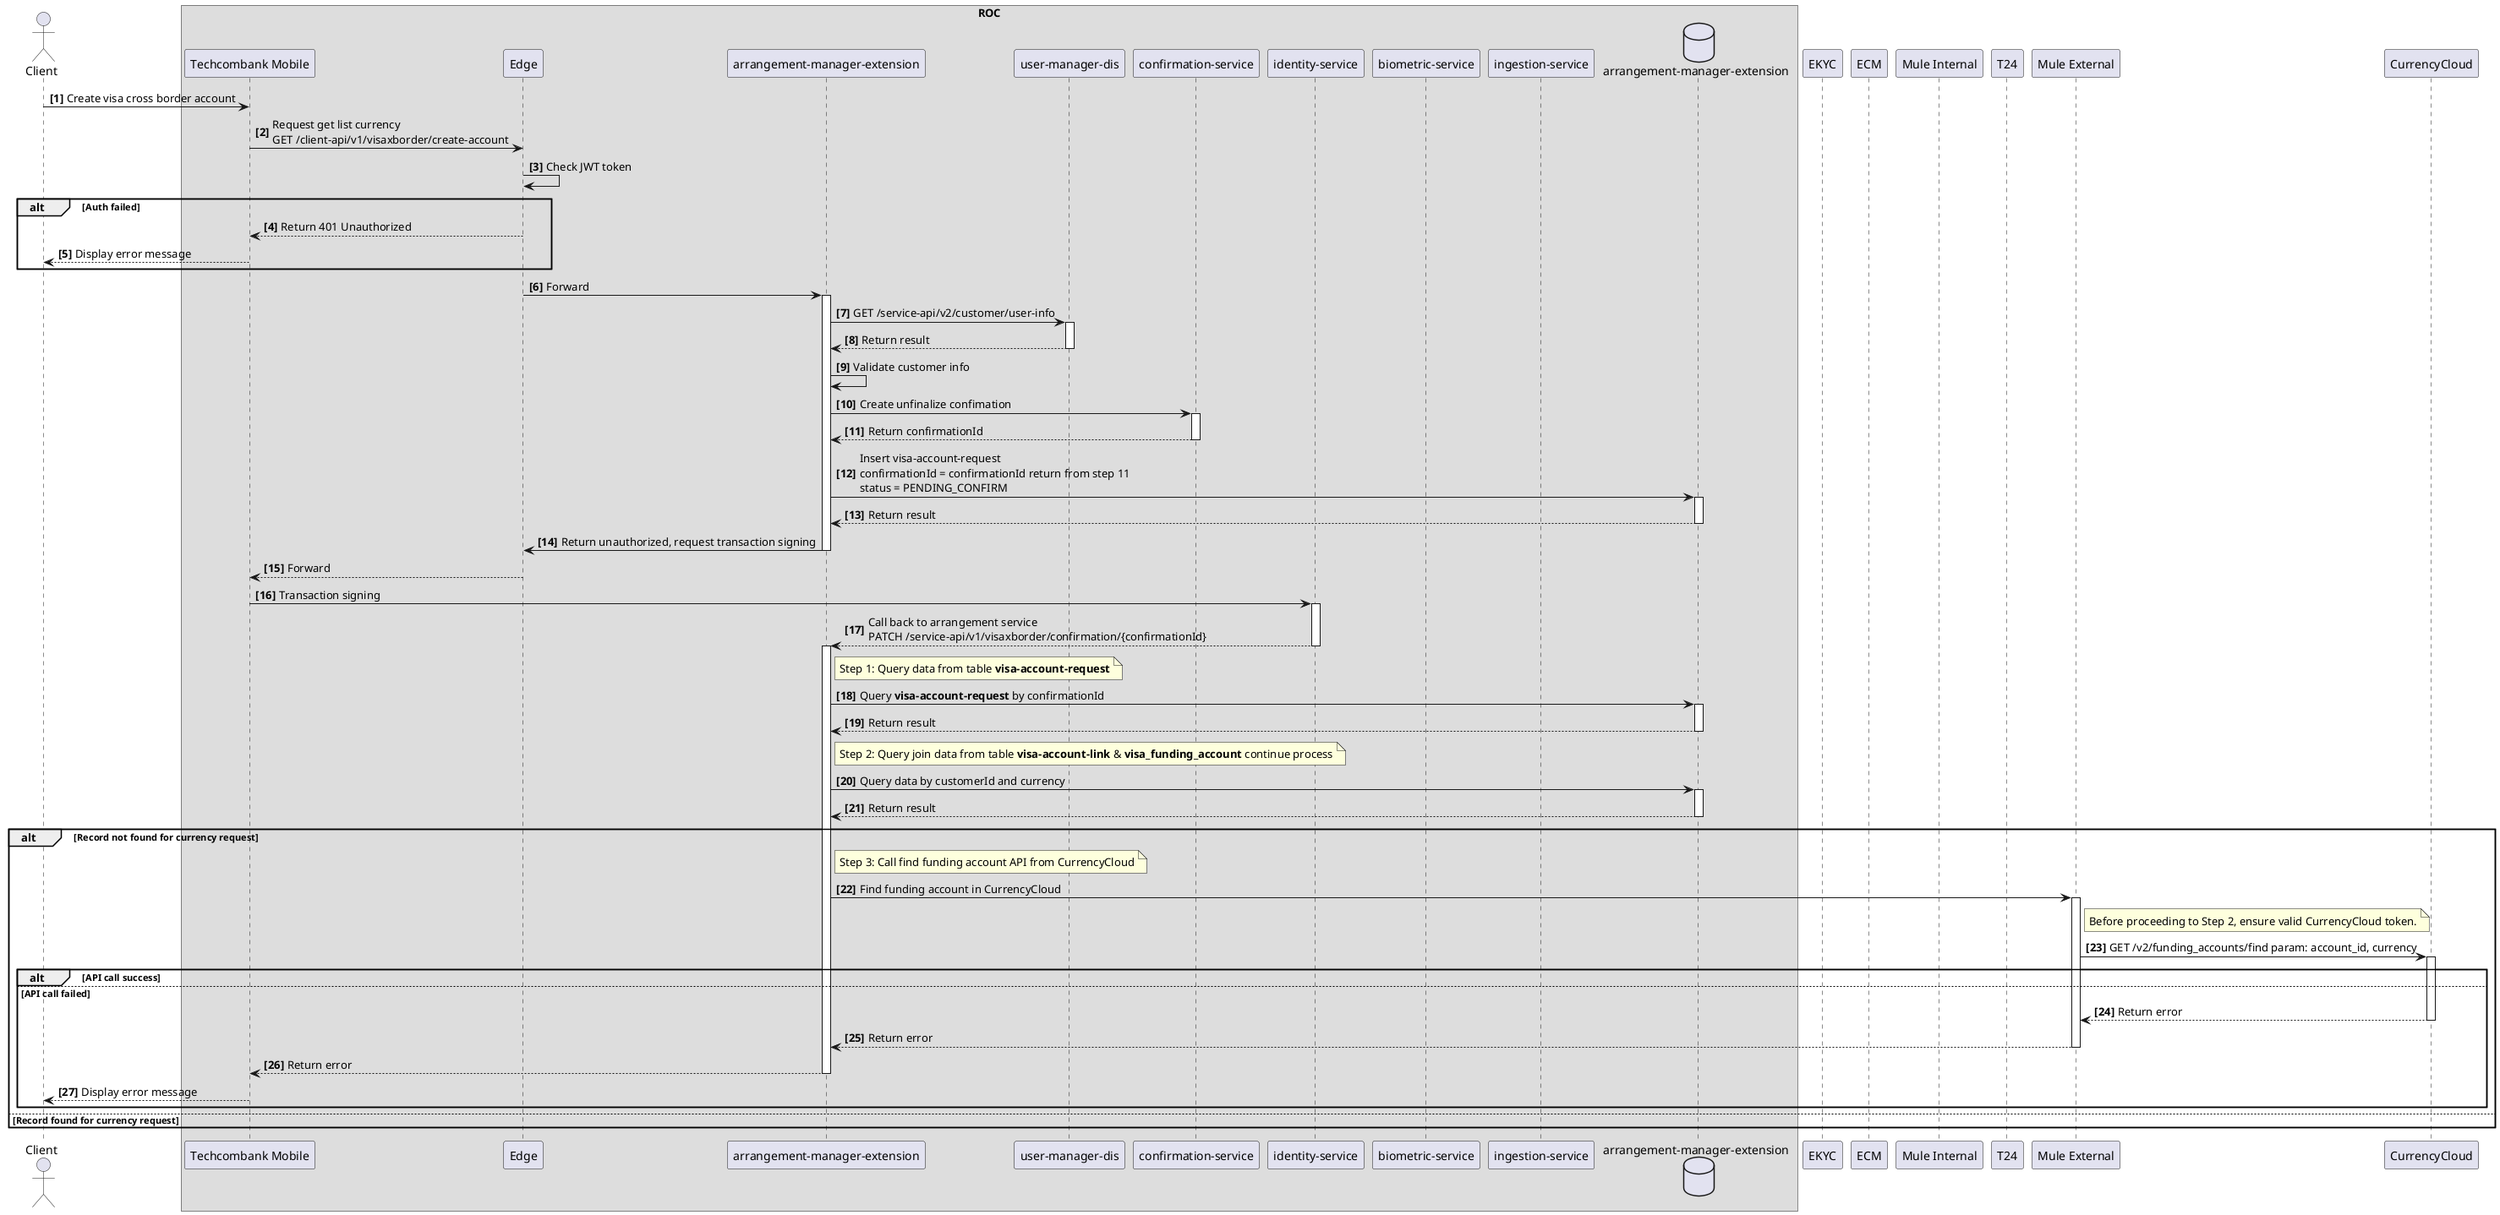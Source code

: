 @startuml Onboard Account Flow

autonumber "<b>[0]"
actor Client
box ROC
participant "Techcombank Mobile" as TCB
participant "Edge" as EDGE
participant "arrangement-manager-extension" as AME
participant "user-manager-dis" as UMD
participant "confirmation-service" as CMS
participant "identity-service" as IDS
participant "biometric-service" as BMS
participant "ingestion-service" as ING
database "arrangement-manager-extension" as DB
end box
participant "EKYC" as EKYC
participant "ECM" as ECM
participant "Mule Internal" as MI
participant "T24" as T24
participant "Mule External" as ME
participant "CurrencyCloud" as CC

Client -> TCB: Create visa cross border account
TCB -> EDGE: Request get list currency\nGET /client-api/v1/visaxborder/create-account
EDGE -> EDGE: Check JWT token
alt Auth failed
    EDGE --> TCB: Return 401 Unauthorized
    TCB --> Client: Display error message
end
EDGE -> AME: Forward
activate AME
AME -> UMD: GET /service-api/v2/customer/user-info
activate UMD
UMD --> AME: Return result
deactivate UMD
AME -> AME: Validate customer info
AME -> CMS: Create unfinalize confimation
activate CMS
CMS --> AME: Return confirmationId
deactivate CMS
AME -> DB: Insert visa-account-request\nconfirmationId = confirmationId return from step 11\nstatus = PENDING_CONFIRM
activate DB
DB --> AME: Return result
deactivate DB
AME -> EDGE: Return unauthorized, request transaction signing
deactivate AME
EDGE --> TCB: Forward
TCB -> IDS: Transaction signing
activate IDS
IDS --> AME: Call back to arrangement service\nPATCH /service-api/v1/visaxborder/confirmation/{confirmationId}
deactivate IDS
activate AME

note right of AME
Step 1: Query data from table <b>visa-account-request</b>
end note
AME -> DB: Query <b>visa-account-request</b> by confirmationId
activate DB
DB --> AME: Return result
deactivate DB

note right of AME
Step 2: Query join data from table <b>visa-account-link</b> & <b>visa_funding_account</b> continue process
end note
AME -> DB: Query data by customerId and currency
activate DB
DB --> AME: Return result
deactivate DB
alt Record not found for currency request
    note right of AME
    Step 3: Call find funding account API from CurrencyCloud
    end note
    AME -> ME: Find funding account in CurrencyCloud
    activate ME
    note right of ME
    Before proceeding to Step 2, ensure valid CurrencyCloud token.
    end note
    ME -> CC: GET /v2/funding_accounts/find param: account_id, currency
    activate CC
    alt API call success
    else API call failed
        CC --> ME: Return error
        deactivate CC
        ME --> AME: Return error
        deactivate ME
        AME --> TCB: Return error
        deactivate AME
        TCB --> Client: Display error message
    end


else Record found for currency request
end

@enduml
